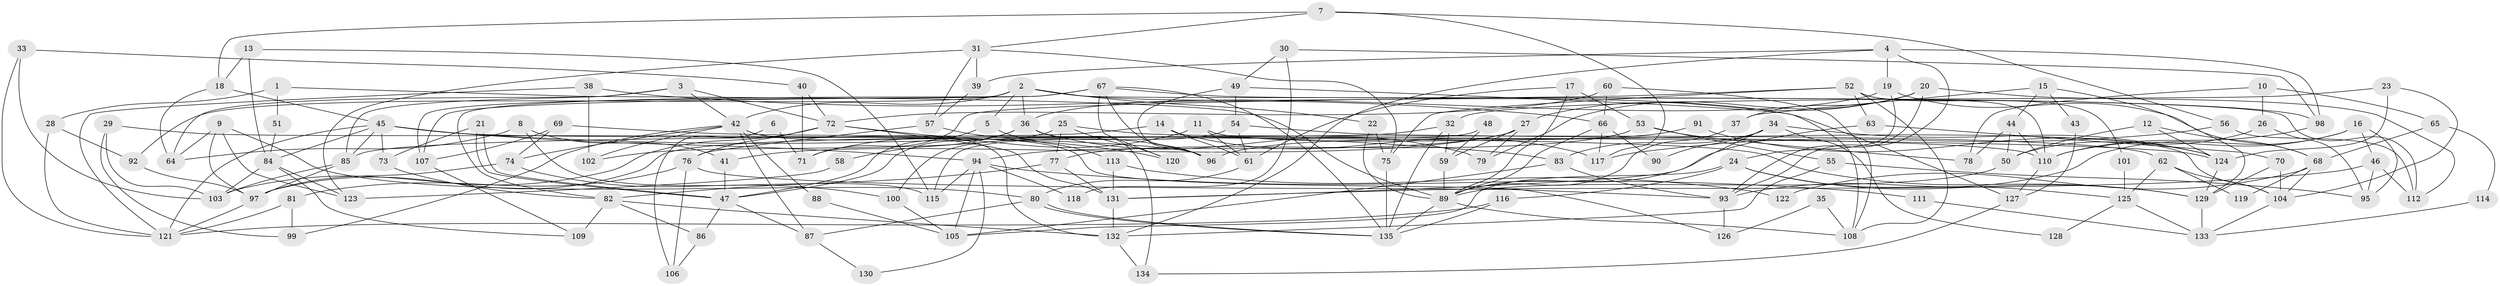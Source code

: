 // Generated by graph-tools (version 1.1) at 2025/49/03/09/25 04:49:07]
// undirected, 135 vertices, 270 edges
graph export_dot {
graph [start="1"]
  node [color=gray90,style=filled];
  1;
  2;
  3;
  4;
  5;
  6;
  7;
  8;
  9;
  10;
  11;
  12;
  13;
  14;
  15;
  16;
  17;
  18;
  19;
  20;
  21;
  22;
  23;
  24;
  25;
  26;
  27;
  28;
  29;
  30;
  31;
  32;
  33;
  34;
  35;
  36;
  37;
  38;
  39;
  40;
  41;
  42;
  43;
  44;
  45;
  46;
  47;
  48;
  49;
  50;
  51;
  52;
  53;
  54;
  55;
  56;
  57;
  58;
  59;
  60;
  61;
  62;
  63;
  64;
  65;
  66;
  67;
  68;
  69;
  70;
  71;
  72;
  73;
  74;
  75;
  76;
  77;
  78;
  79;
  80;
  81;
  82;
  83;
  84;
  85;
  86;
  87;
  88;
  89;
  90;
  91;
  92;
  93;
  94;
  95;
  96;
  97;
  98;
  99;
  100;
  101;
  102;
  103;
  104;
  105;
  106;
  107;
  108;
  109;
  110;
  111;
  112;
  113;
  114;
  115;
  116;
  117;
  118;
  119;
  120;
  121;
  122;
  123;
  124;
  125;
  126;
  127;
  128;
  129;
  130;
  131;
  132;
  133;
  134;
  135;
  1 -- 89;
  1 -- 28;
  1 -- 51;
  2 -- 42;
  2 -- 22;
  2 -- 5;
  2 -- 36;
  2 -- 92;
  2 -- 107;
  2 -- 112;
  2 -- 127;
  3 -- 85;
  3 -- 42;
  3 -- 64;
  3 -- 72;
  4 -- 39;
  4 -- 93;
  4 -- 19;
  4 -- 98;
  4 -- 132;
  5 -- 47;
  5 -- 113;
  6 -- 106;
  6 -- 71;
  7 -- 56;
  7 -- 18;
  7 -- 31;
  7 -- 117;
  8 -- 41;
  8 -- 115;
  8 -- 64;
  9 -- 64;
  9 -- 97;
  9 -- 80;
  9 -- 123;
  10 -- 78;
  10 -- 26;
  10 -- 65;
  11 -- 104;
  11 -- 61;
  11 -- 71;
  12 -- 68;
  12 -- 50;
  12 -- 124;
  13 -- 18;
  13 -- 84;
  13 -- 115;
  14 -- 85;
  14 -- 117;
  14 -- 61;
  15 -- 37;
  15 -- 129;
  15 -- 43;
  15 -- 44;
  16 -- 110;
  16 -- 93;
  16 -- 46;
  16 -- 95;
  17 -- 61;
  17 -- 89;
  17 -- 53;
  18 -- 64;
  18 -- 45;
  19 -- 36;
  19 -- 24;
  19 -- 68;
  20 -- 112;
  20 -- 27;
  20 -- 37;
  20 -- 79;
  20 -- 93;
  21 -- 47;
  21 -- 47;
  21 -- 73;
  22 -- 89;
  22 -- 75;
  23 -- 32;
  23 -- 124;
  23 -- 104;
  24 -- 116;
  24 -- 105;
  24 -- 125;
  24 -- 129;
  25 -- 120;
  25 -- 77;
  25 -- 62;
  25 -- 102;
  26 -- 95;
  26 -- 50;
  27 -- 79;
  27 -- 94;
  27 -- 41;
  27 -- 59;
  28 -- 121;
  28 -- 92;
  29 -- 96;
  29 -- 103;
  29 -- 99;
  30 -- 49;
  30 -- 98;
  30 -- 118;
  31 -- 75;
  31 -- 39;
  31 -- 57;
  31 -- 123;
  32 -- 135;
  32 -- 59;
  32 -- 97;
  33 -- 40;
  33 -- 121;
  33 -- 103;
  34 -- 83;
  34 -- 124;
  34 -- 89;
  34 -- 90;
  34 -- 128;
  35 -- 108;
  35 -- 126;
  36 -- 47;
  36 -- 58;
  36 -- 79;
  36 -- 134;
  37 -- 89;
  38 -- 102;
  38 -- 121;
  38 -- 66;
  39 -- 57;
  40 -- 72;
  40 -- 71;
  41 -- 47;
  42 -- 74;
  42 -- 132;
  42 -- 87;
  42 -- 88;
  42 -- 99;
  42 -- 102;
  42 -- 126;
  43 -- 127;
  44 -- 110;
  44 -- 50;
  44 -- 78;
  45 -- 83;
  45 -- 129;
  45 -- 73;
  45 -- 84;
  45 -- 85;
  45 -- 94;
  45 -- 121;
  46 -- 95;
  46 -- 112;
  46 -- 131;
  47 -- 87;
  47 -- 86;
  48 -- 59;
  48 -- 115;
  49 -- 96;
  49 -- 108;
  49 -- 54;
  50 -- 89;
  51 -- 84;
  52 -- 110;
  52 -- 108;
  52 -- 63;
  52 -- 71;
  52 -- 75;
  52 -- 101;
  53 -- 77;
  53 -- 55;
  53 -- 78;
  54 -- 61;
  54 -- 100;
  54 -- 110;
  55 -- 132;
  55 -- 95;
  56 -- 112;
  56 -- 117;
  57 -- 76;
  57 -- 96;
  58 -- 123;
  59 -- 89;
  60 -- 66;
  60 -- 72;
  60 -- 108;
  61 -- 80;
  62 -- 104;
  62 -- 119;
  62 -- 125;
  63 -- 131;
  63 -- 70;
  65 -- 68;
  65 -- 114;
  66 -- 89;
  66 -- 90;
  66 -- 117;
  67 -- 98;
  67 -- 107;
  67 -- 82;
  67 -- 96;
  67 -- 120;
  67 -- 135;
  68 -- 104;
  68 -- 119;
  68 -- 122;
  69 -- 107;
  69 -- 124;
  69 -- 74;
  70 -- 129;
  70 -- 104;
  72 -- 103;
  72 -- 76;
  72 -- 120;
  72 -- 131;
  73 -- 82;
  74 -- 97;
  74 -- 100;
  75 -- 135;
  76 -- 81;
  76 -- 93;
  76 -- 106;
  77 -- 131;
  77 -- 82;
  80 -- 135;
  80 -- 135;
  80 -- 87;
  81 -- 121;
  81 -- 99;
  82 -- 132;
  82 -- 86;
  82 -- 109;
  83 -- 93;
  83 -- 105;
  84 -- 123;
  84 -- 103;
  84 -- 109;
  85 -- 103;
  85 -- 97;
  86 -- 106;
  87 -- 130;
  88 -- 105;
  89 -- 135;
  89 -- 108;
  91 -- 124;
  91 -- 96;
  92 -- 97;
  93 -- 126;
  94 -- 105;
  94 -- 111;
  94 -- 115;
  94 -- 118;
  94 -- 130;
  97 -- 121;
  98 -- 110;
  100 -- 105;
  101 -- 125;
  104 -- 133;
  107 -- 109;
  110 -- 127;
  111 -- 133;
  113 -- 131;
  113 -- 122;
  114 -- 133;
  116 -- 121;
  116 -- 135;
  124 -- 129;
  125 -- 128;
  125 -- 133;
  127 -- 134;
  129 -- 133;
  131 -- 132;
  132 -- 134;
}
